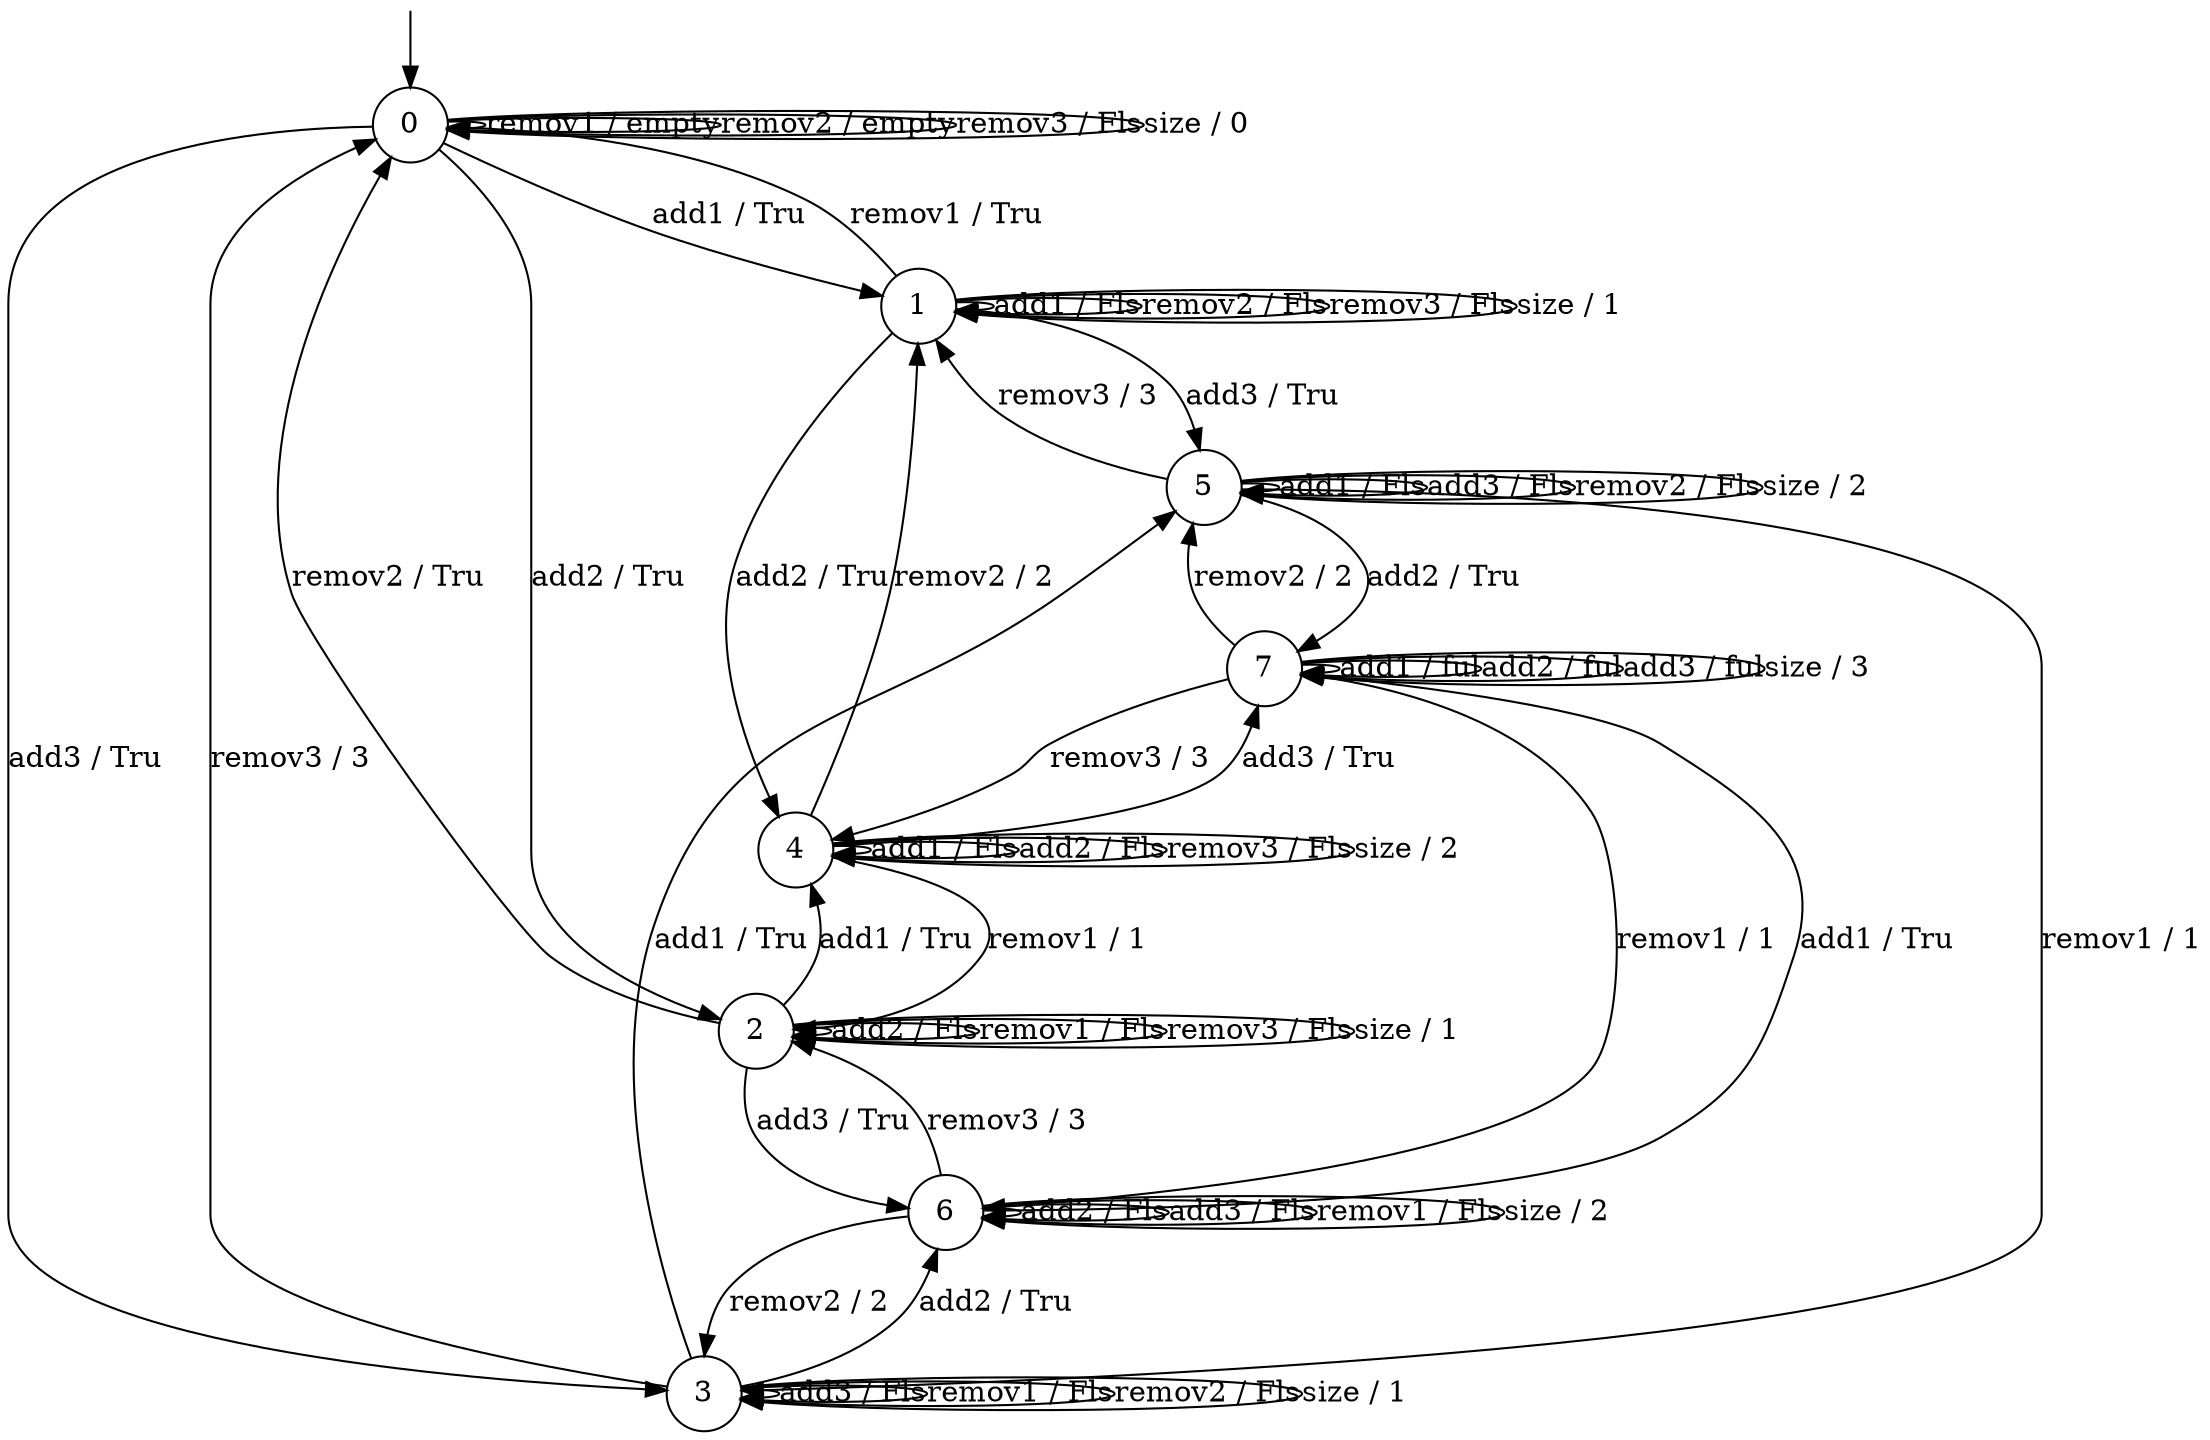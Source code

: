 digraph g {

	s0 [shape="circle" label="0"];
	s1 [shape="circle" label="1"];
	s2 [shape="circle" label="2"];
	s3 [shape="circle" label="3"];
	s4 [shape="circle" label="4"];
	s5 [shape="circle" label="5"];
	s6 [shape="circle" label="6"];
	s7 [shape="circle" label="7"];
	s0 -> s1 [label="add1 / Tru"];
	s0 -> s2 [label="add2 / Tru"];
	s0 -> s3 [label="add3 / Tru"];
	s0 -> s0 [label="remov1 / empty"];
	s0 -> s0 [label="remov2 / empty"];
	s0 -> s0 [label="remov3 / Fls"];
	s0 -> s0 [label="size / 0"];
	s1 -> s1 [label="add1 / Fls"];
	s1 -> s4 [label="add2 / Tru"];
	s1 -> s5 [label="add3 / Tru"];
	s1 -> s0 [label="remov1 / Tru"];
	s1 -> s1 [label="remov2 / Fls"];
	s1 -> s1 [label="remov3 / Fls"];
	s1 -> s1 [label="size / 1"];
	s2 -> s4 [label="add1 / Tru"];
	s2 -> s2 [label="add2 / Fls"];
	s2 -> s6 [label="add3 / Tru"];
	s2 -> s2 [label="remov1 / Fls"];
	s2 -> s0 [label="remov2 / Tru"];
	s2 -> s2 [label="remov3 / Fls"];
	s2 -> s2 [label="size / 1"];
	s3 -> s5 [label="add1 / Tru"];
	s3 -> s6 [label="add2 / Tru"];
	s3 -> s3 [label="add3 / Fls"];
	s3 -> s3 [label="remov1 / Fls"];
	s3 -> s3 [label="remov2 / Fls"];
	s3 -> s0 [label="remov3 / 3"];
	s3 -> s3 [label="size / 1"];
	s4 -> s4 [label="add1 / Fls"];
	s4 -> s4 [label="add2 / Fls"];
	s4 -> s7 [label="add3 / Tru"];
	s4 -> s2 [label="remov1 / 1"];
	s4 -> s1 [label="remov2 / 2"];
	s4 -> s4 [label="remov3 / Fls"];
	s4 -> s4 [label="size / 2"];
	s5 -> s5 [label="add1 / Fls"];
	s5 -> s7 [label="add2 / Tru"];
	s5 -> s5 [label="add3 / Fls"];
	s5 -> s3 [label="remov1 / 1"];
	s5 -> s5 [label="remov2 / Fls"];
	s5 -> s1 [label="remov3 / 3"];
	s5 -> s5 [label="size / 2"];
	s6 -> s7 [label="add1 / Tru"];
	s6 -> s6 [label="add2 / Fls"];
	s6 -> s6 [label="add3 / Fls"];
	s6 -> s6 [label="remov1 / Fls"];
	s6 -> s3 [label="remov2 / 2"];
	s6 -> s2 [label="remov3 / 3"];
	s6 -> s6 [label="size / 2"];
	s7 -> s7 [label="add1 / ful"];
	s7 -> s7 [label="add2 / ful"];
	s7 -> s7 [label="add3 / ful"];
	s7 -> s6 [label="remov1 / 1"];
	s7 -> s5 [label="remov2 / 2"];
	s7 -> s4 [label="remov3 / 3"];
	s7 -> s7 [label="size / 3"];

__start0 [label="" shape="none" width="0" height="0"];
__start0 -> s0;

}
